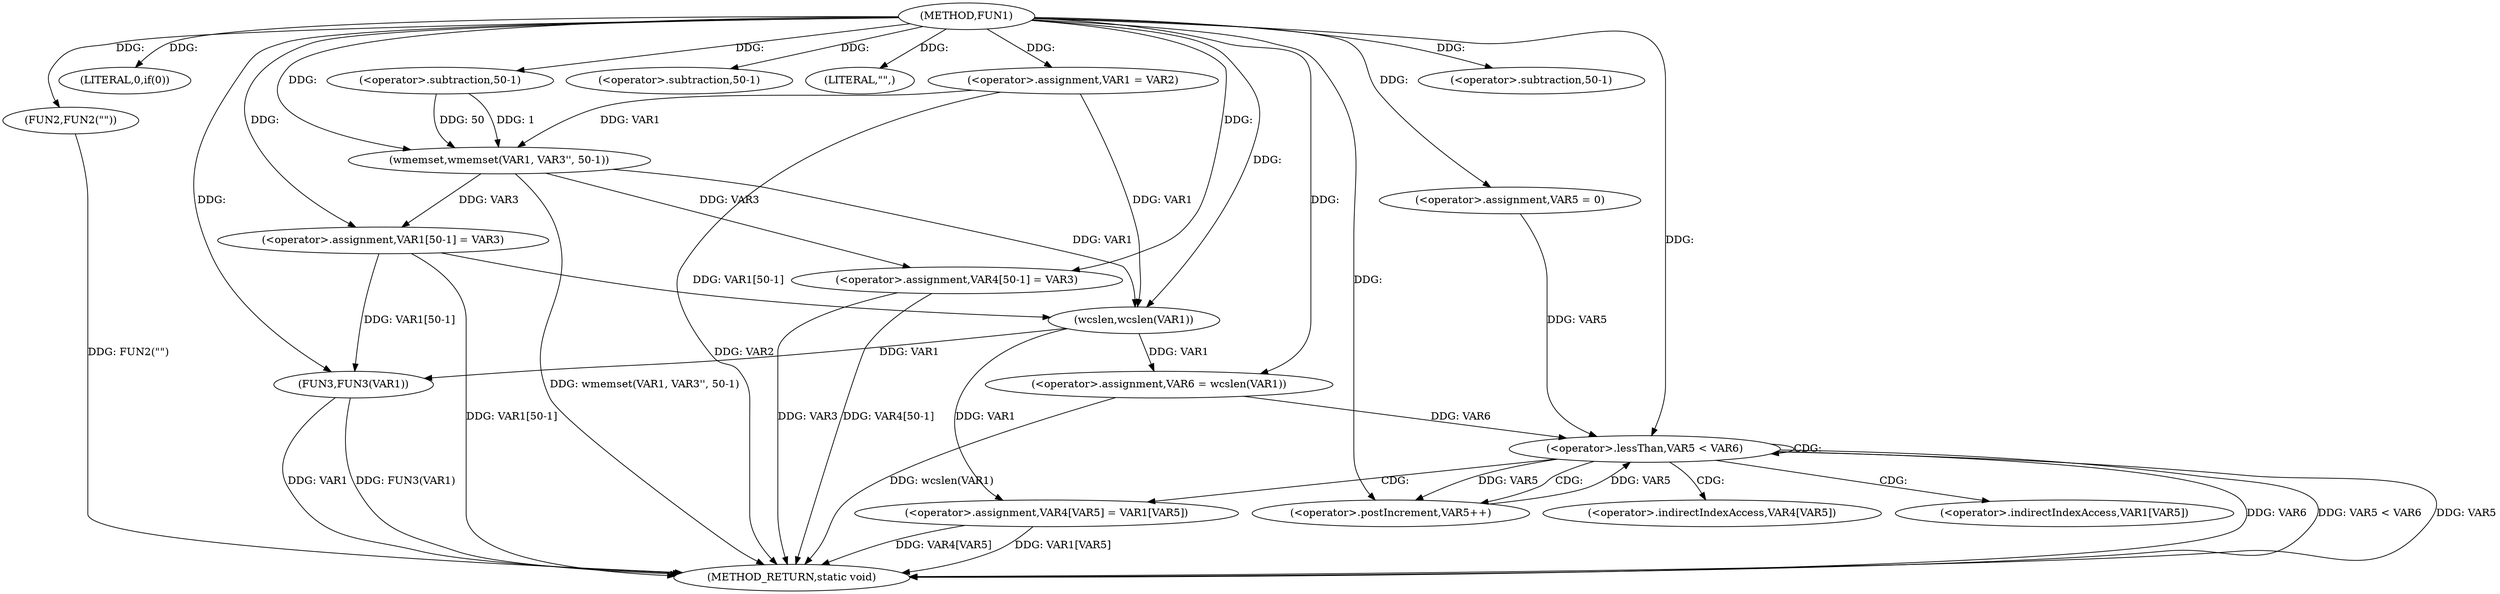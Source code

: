 digraph FUN1 {  
"1000100" [label = "(METHOD,FUN1)" ]
"1000161" [label = "(METHOD_RETURN,static void)" ]
"1000104" [label = "(<operator>.assignment,VAR1 = VAR2)" ]
"1000108" [label = "(LITERAL,0,if(0))" ]
"1000110" [label = "(FUN2,FUN2(\"\"))" ]
"1000114" [label = "(wmemset,wmemset(VAR1, VAR3'', 50-1))" ]
"1000117" [label = "(<operator>.subtraction,50-1)" ]
"1000120" [label = "(<operator>.assignment,VAR1[50-1] = VAR3)" ]
"1000123" [label = "(<operator>.subtraction,50-1)" ]
"1000128" [label = "(LITERAL,\"\",)" ]
"1000131" [label = "(<operator>.assignment,VAR6 = wcslen(VAR1))" ]
"1000133" [label = "(wcslen,wcslen(VAR1))" ]
"1000136" [label = "(<operator>.assignment,VAR5 = 0)" ]
"1000139" [label = "(<operator>.lessThan,VAR5 < VAR6)" ]
"1000142" [label = "(<operator>.postIncrement,VAR5++)" ]
"1000145" [label = "(<operator>.assignment,VAR4[VAR5] = VAR1[VAR5])" ]
"1000152" [label = "(<operator>.assignment,VAR4[50-1] = VAR3)" ]
"1000155" [label = "(<operator>.subtraction,50-1)" ]
"1000159" [label = "(FUN3,FUN3(VAR1))" ]
"1000146" [label = "(<operator>.indirectIndexAccess,VAR4[VAR5])" ]
"1000149" [label = "(<operator>.indirectIndexAccess,VAR1[VAR5])" ]
  "1000159" -> "1000161"  [ label = "DDG: FUN3(VAR1)"] 
  "1000120" -> "1000161"  [ label = "DDG: VAR1[50-1]"] 
  "1000145" -> "1000161"  [ label = "DDG: VAR1[VAR5]"] 
  "1000152" -> "1000161"  [ label = "DDG: VAR4[50-1]"] 
  "1000131" -> "1000161"  [ label = "DDG: wcslen(VAR1)"] 
  "1000145" -> "1000161"  [ label = "DDG: VAR4[VAR5]"] 
  "1000104" -> "1000161"  [ label = "DDG: VAR2"] 
  "1000114" -> "1000161"  [ label = "DDG: wmemset(VAR1, VAR3'', 50-1)"] 
  "1000159" -> "1000161"  [ label = "DDG: VAR1"] 
  "1000139" -> "1000161"  [ label = "DDG: VAR6"] 
  "1000139" -> "1000161"  [ label = "DDG: VAR5 < VAR6"] 
  "1000139" -> "1000161"  [ label = "DDG: VAR5"] 
  "1000152" -> "1000161"  [ label = "DDG: VAR3"] 
  "1000110" -> "1000161"  [ label = "DDG: FUN2(\"\")"] 
  "1000100" -> "1000104"  [ label = "DDG: "] 
  "1000100" -> "1000108"  [ label = "DDG: "] 
  "1000100" -> "1000110"  [ label = "DDG: "] 
  "1000104" -> "1000114"  [ label = "DDG: VAR1"] 
  "1000100" -> "1000114"  [ label = "DDG: "] 
  "1000117" -> "1000114"  [ label = "DDG: 50"] 
  "1000117" -> "1000114"  [ label = "DDG: 1"] 
  "1000100" -> "1000117"  [ label = "DDG: "] 
  "1000114" -> "1000120"  [ label = "DDG: VAR3"] 
  "1000100" -> "1000120"  [ label = "DDG: "] 
  "1000100" -> "1000123"  [ label = "DDG: "] 
  "1000100" -> "1000128"  [ label = "DDG: "] 
  "1000133" -> "1000131"  [ label = "DDG: VAR1"] 
  "1000100" -> "1000131"  [ label = "DDG: "] 
  "1000104" -> "1000133"  [ label = "DDG: VAR1"] 
  "1000114" -> "1000133"  [ label = "DDG: VAR1"] 
  "1000120" -> "1000133"  [ label = "DDG: VAR1[50-1]"] 
  "1000100" -> "1000133"  [ label = "DDG: "] 
  "1000100" -> "1000136"  [ label = "DDG: "] 
  "1000142" -> "1000139"  [ label = "DDG: VAR5"] 
  "1000136" -> "1000139"  [ label = "DDG: VAR5"] 
  "1000100" -> "1000139"  [ label = "DDG: "] 
  "1000131" -> "1000139"  [ label = "DDG: VAR6"] 
  "1000139" -> "1000142"  [ label = "DDG: VAR5"] 
  "1000100" -> "1000142"  [ label = "DDG: "] 
  "1000133" -> "1000145"  [ label = "DDG: VAR1"] 
  "1000100" -> "1000152"  [ label = "DDG: "] 
  "1000114" -> "1000152"  [ label = "DDG: VAR3"] 
  "1000100" -> "1000155"  [ label = "DDG: "] 
  "1000133" -> "1000159"  [ label = "DDG: VAR1"] 
  "1000120" -> "1000159"  [ label = "DDG: VAR1[50-1]"] 
  "1000100" -> "1000159"  [ label = "DDG: "] 
  "1000139" -> "1000142"  [ label = "CDG: "] 
  "1000139" -> "1000145"  [ label = "CDG: "] 
  "1000139" -> "1000139"  [ label = "CDG: "] 
  "1000139" -> "1000146"  [ label = "CDG: "] 
  "1000139" -> "1000149"  [ label = "CDG: "] 
}
